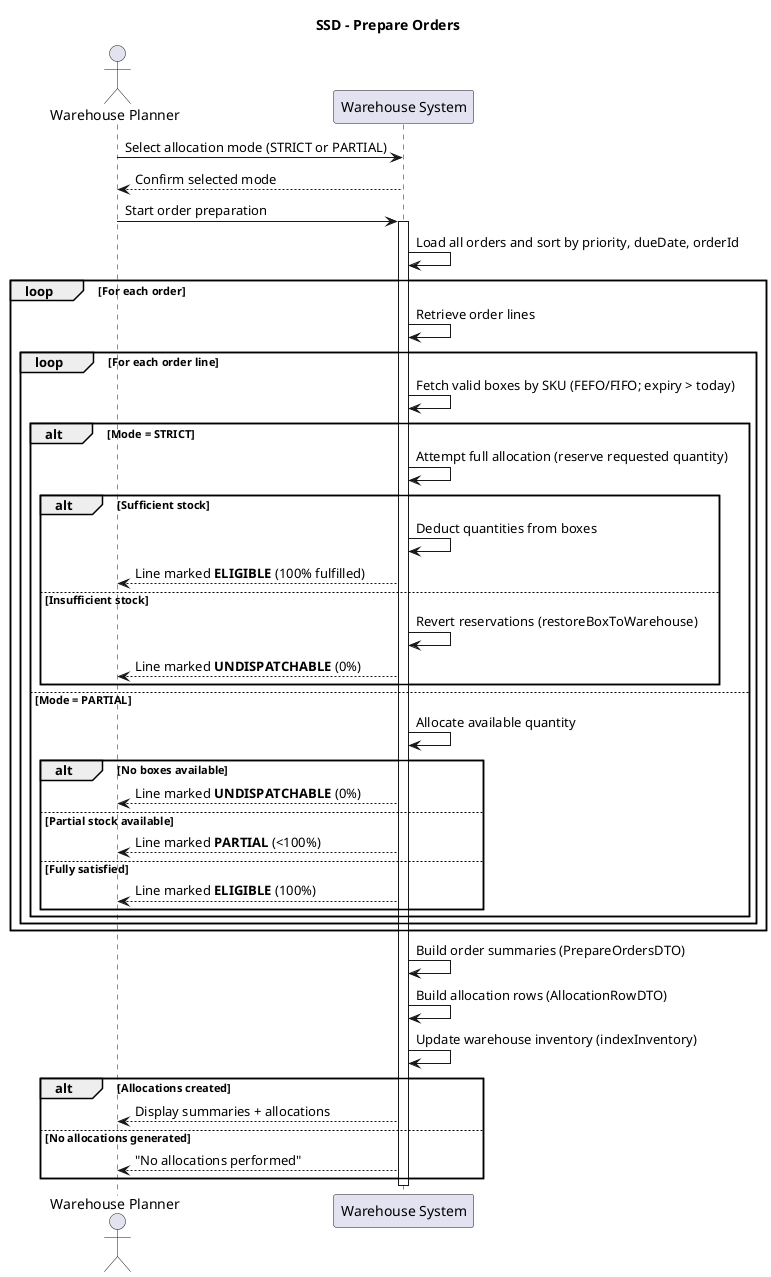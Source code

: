 @startuml

title SSD – Prepare Orders 

actor "Warehouse Planner" as WP
participant "Warehouse System" as Sys

WP -> Sys: Select allocation mode (STRICT or PARTIAL)
Sys --> WP: Confirm selected mode

WP -> Sys: Start order preparation
activate Sys

Sys -> Sys: Load all orders and sort by priority, dueDate, orderId

loop For each order
    Sys -> Sys: Retrieve order lines

    loop For each order line
        Sys -> Sys: Fetch valid boxes by SKU (FEFO/FIFO; expiry > today)

        alt Mode = STRICT
            Sys -> Sys: Attempt full allocation (reserve requested quantity)
            alt Sufficient stock
                Sys -> Sys: Deduct quantities from boxes
                Sys --> WP: Line marked **ELIGIBLE** (100% fulfilled)
            else Insufficient stock
                Sys -> Sys: Revert reservations (restoreBoxToWarehouse)
                Sys --> WP: Line marked **UNDISPATCHABLE** (0%)
            end

        else Mode = PARTIAL
            Sys -> Sys: Allocate available quantity
            alt No boxes available
                Sys --> WP: Line marked **UNDISPATCHABLE** (0%)
            else Partial stock available
                Sys --> WP: Line marked **PARTIAL** (<100%)
            else Fully satisfied
                Sys --> WP: Line marked **ELIGIBLE** (100%)
            end
        end
    end
end

Sys -> Sys: Build order summaries (PrepareOrdersDTO)
Sys -> Sys: Build allocation rows (AllocationRowDTO)
Sys -> Sys: Update warehouse inventory (indexInventory)

alt Allocations created
    Sys --> WP: Display summaries + allocations
else No allocations generated
    Sys --> WP: "No allocations performed"
end

deactivate Sys

@enduml
